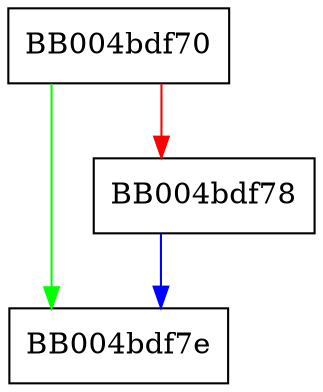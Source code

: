 digraph ossl_quic_sstream_fin {
  node [shape="box"];
  graph [splines=ortho];
  BB004bdf70 -> BB004bdf7e [color="green"];
  BB004bdf70 -> BB004bdf78 [color="red"];
  BB004bdf78 -> BB004bdf7e [color="blue"];
}